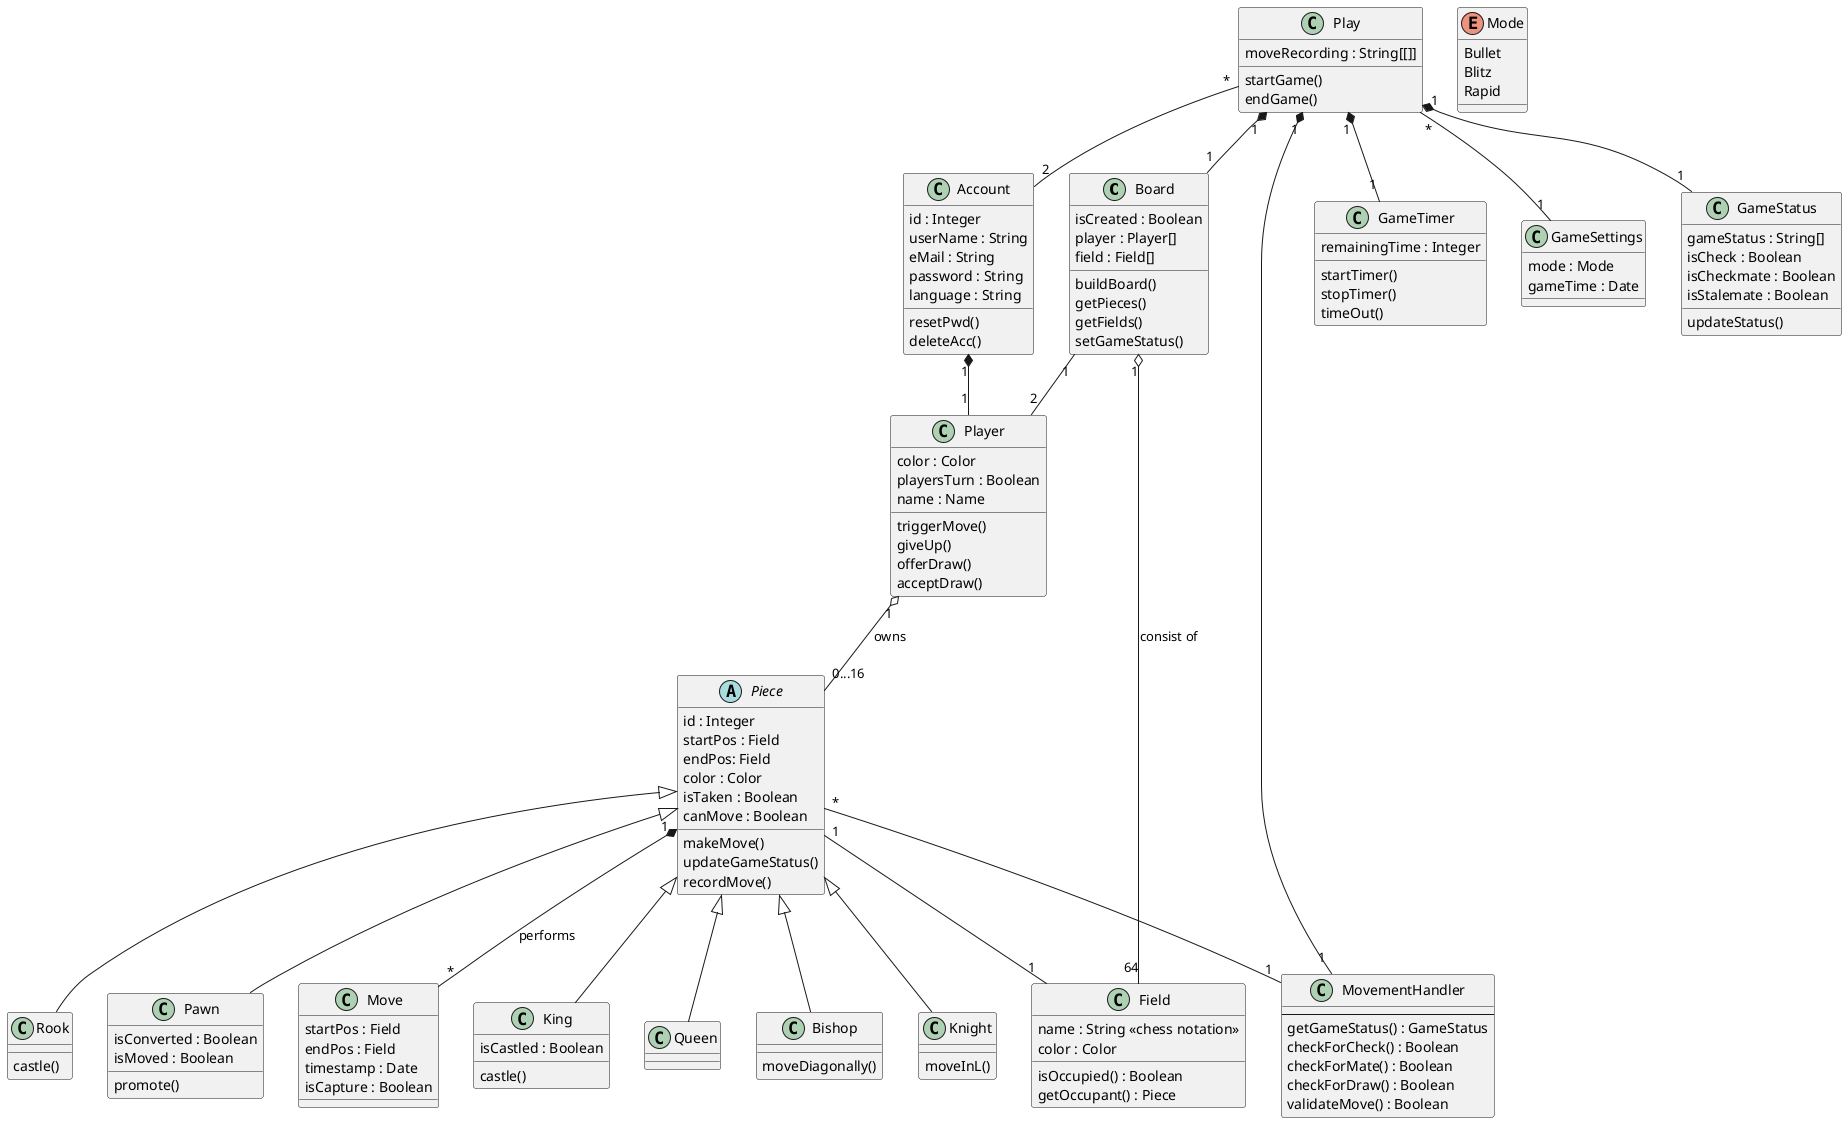 @startuml

'Classes
class Board {
  isCreated : Boolean
  player : Player[]
  field : Field[]
  buildBoard()
  getPieces()
  getFields()
  setGameStatus()
}
class Field {
  name : String <<chess notation>>
  color : Color
  isOccupied() : Boolean
  getOccupant() : Piece
}
abstract class Piece {
  id : Integer
  startPos : Field
  endPos: Field
  color : Color
  isTaken : Boolean
  canMove : Boolean
  makeMove()
  updateGameStatus()
  recordMove()
}
class King {
  isCastled : Boolean
  castle()
}
class Queen
class Bishop {
  moveDiagonally()
}
class Knight {
  moveInL()
}
class Rook {
  castle()
}
class Pawn {
  isConverted : Boolean
  isMoved : Boolean
  promote()
}
class Play {
  moveRecording : String[[]]
  startGame()
  endGame()
}

class GameTimer {
  remainingTime : Integer
  startTimer()
  stopTimer()
  timeOut()

}

class Player {
  color : Color
  playersTurn : Boolean
  name : Name
  triggerMove()
  giveUp()
  offerDraw()
  acceptDraw()
}

class Account {
  id : Integer
  userName : String
  eMail : String
  password : String
  language : String
  resetPwd()
  deleteAcc()
}

class MovementHandler {
  --
  getGameStatus() : GameStatus
  checkForCheck() : Boolean
  checkForMate() : Boolean
  checkForDraw() : Boolean
  validateMove() : Boolean
}

class GameSettings {
  mode : Mode
  gameTime : Date
}

class Move {
  startPos : Field
  endPos : Field
  timestamp : Date
  isCapture : Boolean
}

class GameStatus {
  gameStatus : String[]
  isCheck : Boolean
  isCheckmate : Boolean
  isStalemate : Boolean
  updateStatus()
}

enum Mode {
  Bullet
  Blitz
  Rapid
}

'Associations

Piece <|-- Knight
Piece <|-- Queen
Piece <|-- Rook
Piece <|-- Bishop
Piece <|-- King
Piece <|-- Pawn

Account "1" *-- "1" Player

Board "1" -- "2" Player 
Board "1" o-- "64" Field : consist of

Player "1" o-- "0...16" Piece : owns

Piece "1" -- "1" Field
Piece "*" -- "1" MovementHandler
Piece "1" *-- "*" Move : performs

Play "1" *-- "1" Board
Play "*" -- "1" GameSettings
Play "*" -- "2" Account
Play "1" *-- "1" MovementHandler
Play "1" *-- "1" GameStatus
Play "1" *-- "1" GameTimer

@enduml
